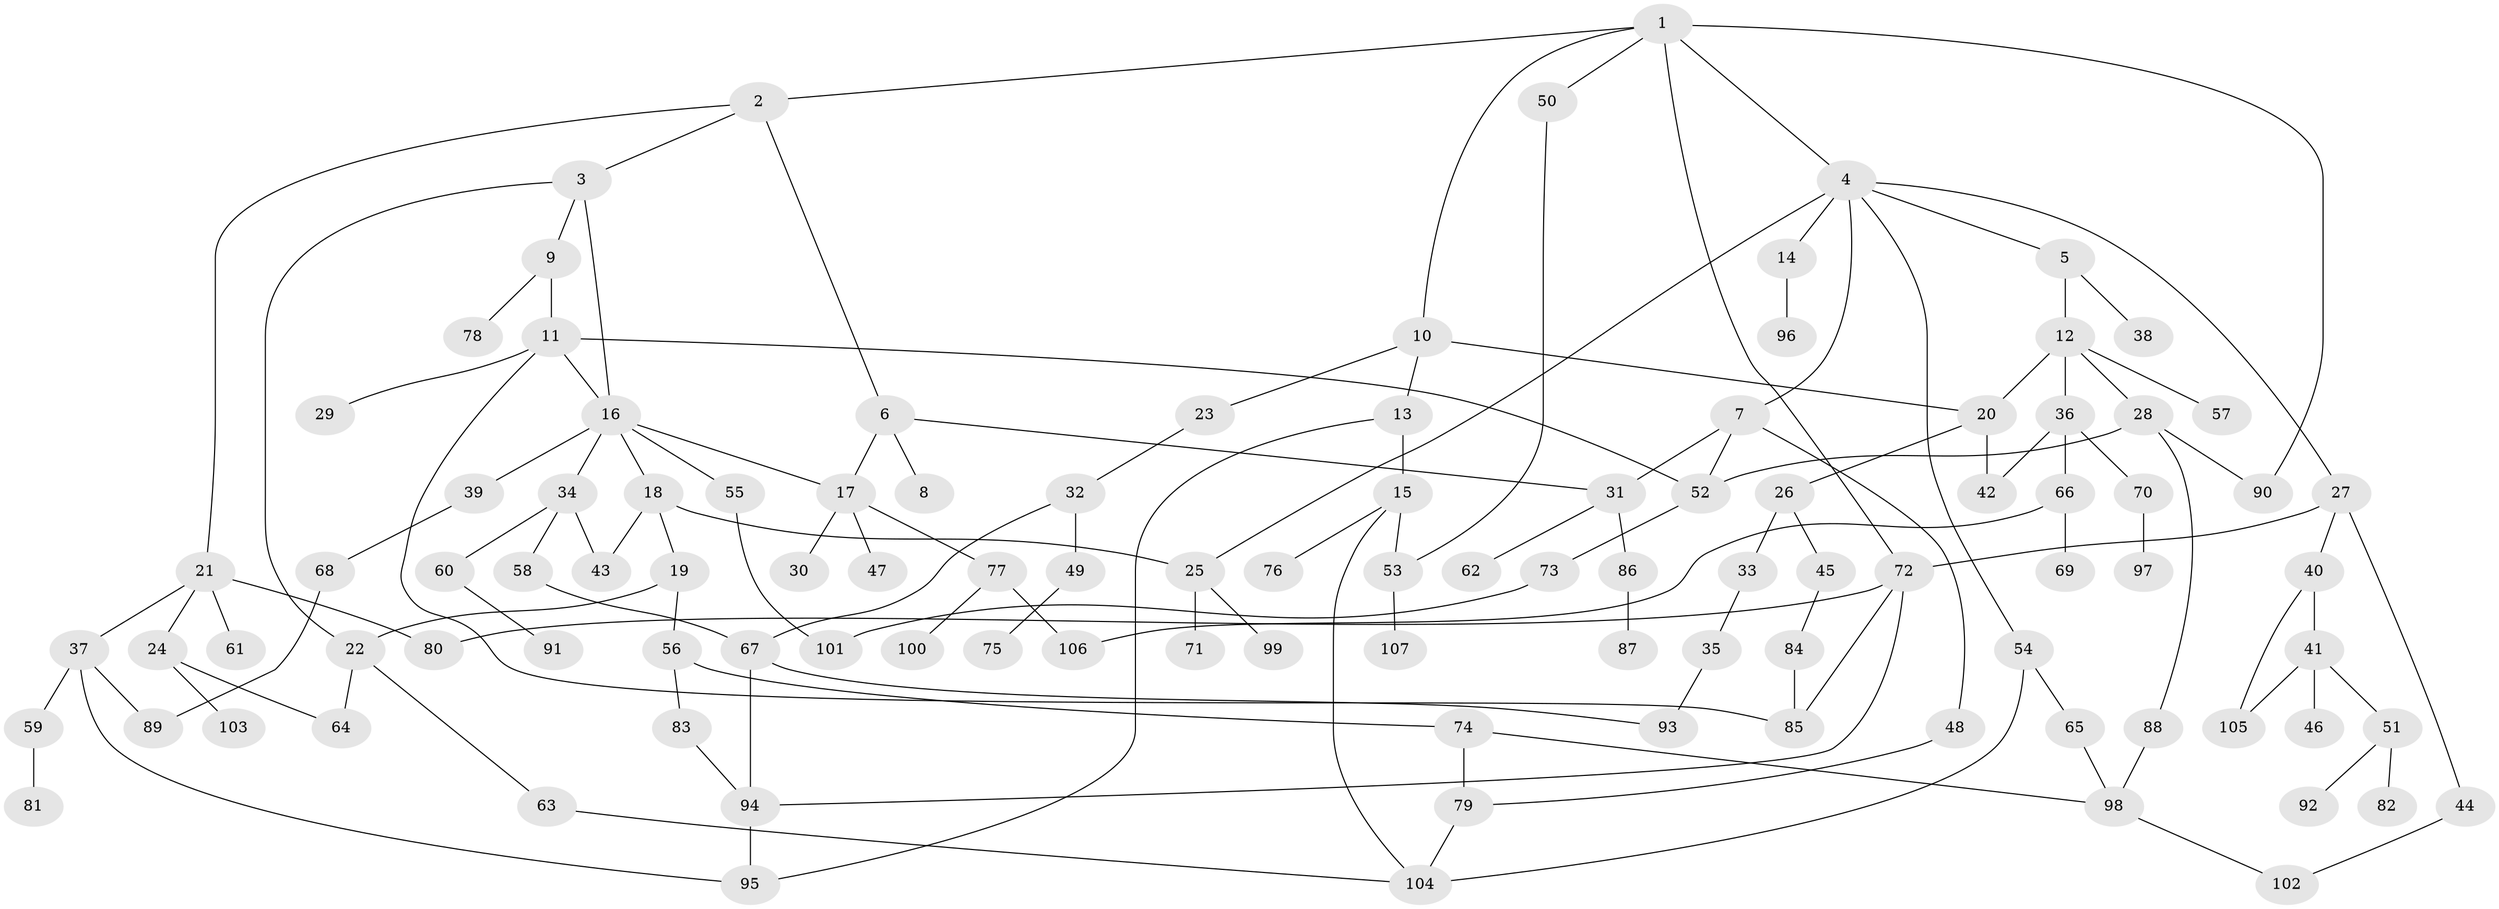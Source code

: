 // coarse degree distribution, {1: 0.28378378378378377, 5: 0.02702702702702703, 2: 0.3918918918918919, 6: 0.02702702702702703, 4: 0.12162162162162163, 3: 0.0945945945945946, 7: 0.02702702702702703, 9: 0.013513513513513514, 15: 0.013513513513513514}
// Generated by graph-tools (version 1.1) at 2025/45/03/04/25 21:45:03]
// undirected, 107 vertices, 140 edges
graph export_dot {
graph [start="1"]
  node [color=gray90,style=filled];
  1;
  2;
  3;
  4;
  5;
  6;
  7;
  8;
  9;
  10;
  11;
  12;
  13;
  14;
  15;
  16;
  17;
  18;
  19;
  20;
  21;
  22;
  23;
  24;
  25;
  26;
  27;
  28;
  29;
  30;
  31;
  32;
  33;
  34;
  35;
  36;
  37;
  38;
  39;
  40;
  41;
  42;
  43;
  44;
  45;
  46;
  47;
  48;
  49;
  50;
  51;
  52;
  53;
  54;
  55;
  56;
  57;
  58;
  59;
  60;
  61;
  62;
  63;
  64;
  65;
  66;
  67;
  68;
  69;
  70;
  71;
  72;
  73;
  74;
  75;
  76;
  77;
  78;
  79;
  80;
  81;
  82;
  83;
  84;
  85;
  86;
  87;
  88;
  89;
  90;
  91;
  92;
  93;
  94;
  95;
  96;
  97;
  98;
  99;
  100;
  101;
  102;
  103;
  104;
  105;
  106;
  107;
  1 -- 2;
  1 -- 4;
  1 -- 10;
  1 -- 50;
  1 -- 90;
  1 -- 72;
  2 -- 3;
  2 -- 6;
  2 -- 21;
  3 -- 9;
  3 -- 16;
  3 -- 22;
  4 -- 5;
  4 -- 7;
  4 -- 14;
  4 -- 25;
  4 -- 27;
  4 -- 54;
  5 -- 12;
  5 -- 38;
  6 -- 8;
  6 -- 31;
  6 -- 17;
  7 -- 48;
  7 -- 52;
  7 -- 31;
  9 -- 11;
  9 -- 78;
  10 -- 13;
  10 -- 20;
  10 -- 23;
  11 -- 29;
  11 -- 85;
  11 -- 16;
  11 -- 52;
  12 -- 28;
  12 -- 36;
  12 -- 57;
  12 -- 20;
  13 -- 15;
  13 -- 95;
  14 -- 96;
  15 -- 53;
  15 -- 76;
  15 -- 104;
  16 -- 17;
  16 -- 18;
  16 -- 34;
  16 -- 39;
  16 -- 55;
  17 -- 30;
  17 -- 47;
  17 -- 77;
  18 -- 19;
  18 -- 43;
  18 -- 25;
  19 -- 22;
  19 -- 56;
  20 -- 26;
  20 -- 42;
  21 -- 24;
  21 -- 37;
  21 -- 61;
  21 -- 80;
  22 -- 63;
  22 -- 64;
  23 -- 32;
  24 -- 103;
  24 -- 64;
  25 -- 71;
  25 -- 99;
  26 -- 33;
  26 -- 45;
  27 -- 40;
  27 -- 44;
  27 -- 72;
  28 -- 88;
  28 -- 52;
  28 -- 90;
  31 -- 62;
  31 -- 86;
  32 -- 49;
  32 -- 67;
  33 -- 35;
  34 -- 58;
  34 -- 60;
  34 -- 43;
  35 -- 93;
  36 -- 42;
  36 -- 66;
  36 -- 70;
  37 -- 59;
  37 -- 95;
  37 -- 89;
  39 -- 68;
  40 -- 41;
  40 -- 105;
  41 -- 46;
  41 -- 51;
  41 -- 105;
  44 -- 102;
  45 -- 84;
  48 -- 79;
  49 -- 75;
  50 -- 53;
  51 -- 82;
  51 -- 92;
  52 -- 73;
  53 -- 107;
  54 -- 65;
  54 -- 104;
  55 -- 101;
  56 -- 74;
  56 -- 83;
  58 -- 67;
  59 -- 81;
  60 -- 91;
  63 -- 104;
  65 -- 98;
  66 -- 69;
  66 -- 106;
  67 -- 93;
  67 -- 94;
  68 -- 89;
  70 -- 97;
  72 -- 80;
  72 -- 85;
  72 -- 94;
  73 -- 101;
  74 -- 79;
  74 -- 98;
  77 -- 100;
  77 -- 106;
  79 -- 104;
  83 -- 94;
  84 -- 85;
  86 -- 87;
  88 -- 98;
  94 -- 95;
  98 -- 102;
}
